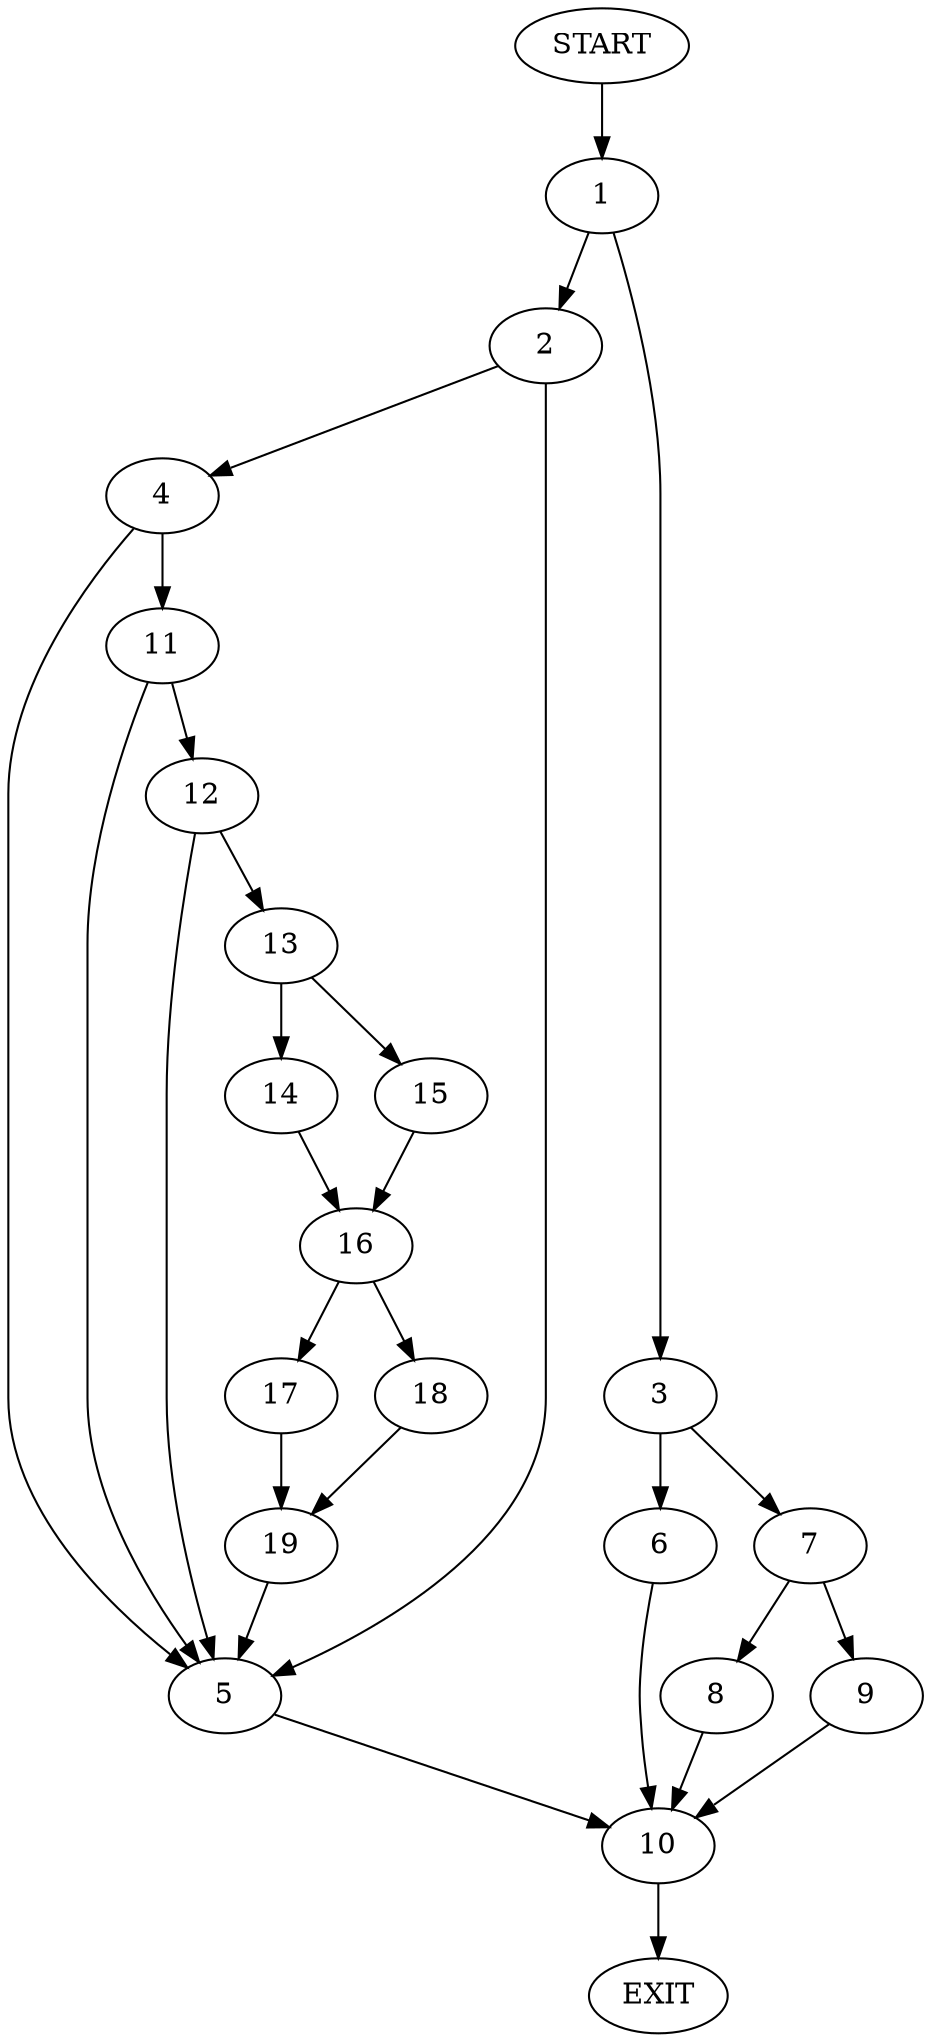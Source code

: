 digraph {
0 [label="START"]
20 [label="EXIT"]
0 -> 1
1 -> 2
1 -> 3
2 -> 4
2 -> 5
3 -> 6
3 -> 7
7 -> 8
7 -> 9
6 -> 10
10 -> 20
9 -> 10
8 -> 10
5 -> 10
4 -> 5
4 -> 11
11 -> 5
11 -> 12
12 -> 5
12 -> 13
13 -> 14
13 -> 15
14 -> 16
15 -> 16
16 -> 17
16 -> 18
17 -> 19
18 -> 19
19 -> 5
}
